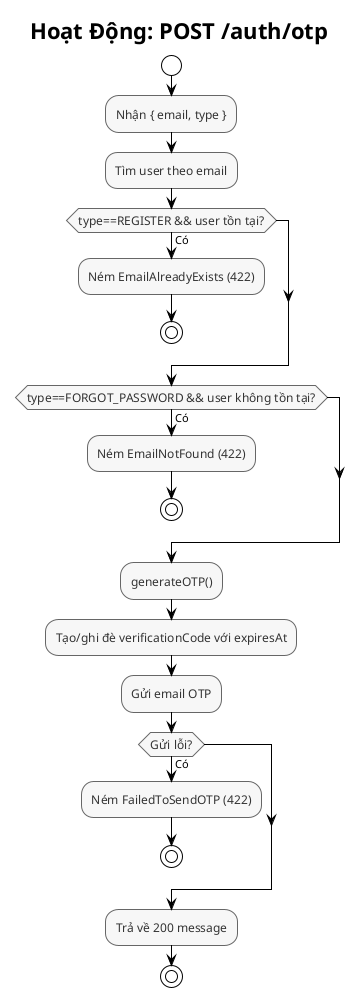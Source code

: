 @startuml Auth - Send OTP Activity
!theme plain
skinparam backgroundColor #FFFFFF
skinparam activityFontSize 12
skinparam activityFontColor #333333
skinparam activityBorderColor #666666
skinparam activityBackgroundColor #F7F7F7

title Hoạt Động: POST /auth/otp

start
:Nhận { email, type };
:Tìm user theo email;
if (type==REGISTER && user tồn tại?) then (Có)
  :Ném EmailAlreadyExists (422);
  stop
endif
if (type==FORGOT_PASSWORD && user không tồn tại?) then (Có)
  :Ném EmailNotFound (422);
  stop
endif
:generateOTP();
:Tạo/ghi đè verificationCode với expiresAt;
:Gửi email OTP;
if (Gửi lỗi?) then (Có)
  :Ném FailedToSendOTP (422);
  stop
endif
:Trả về 200 message;
stop

@enduml


